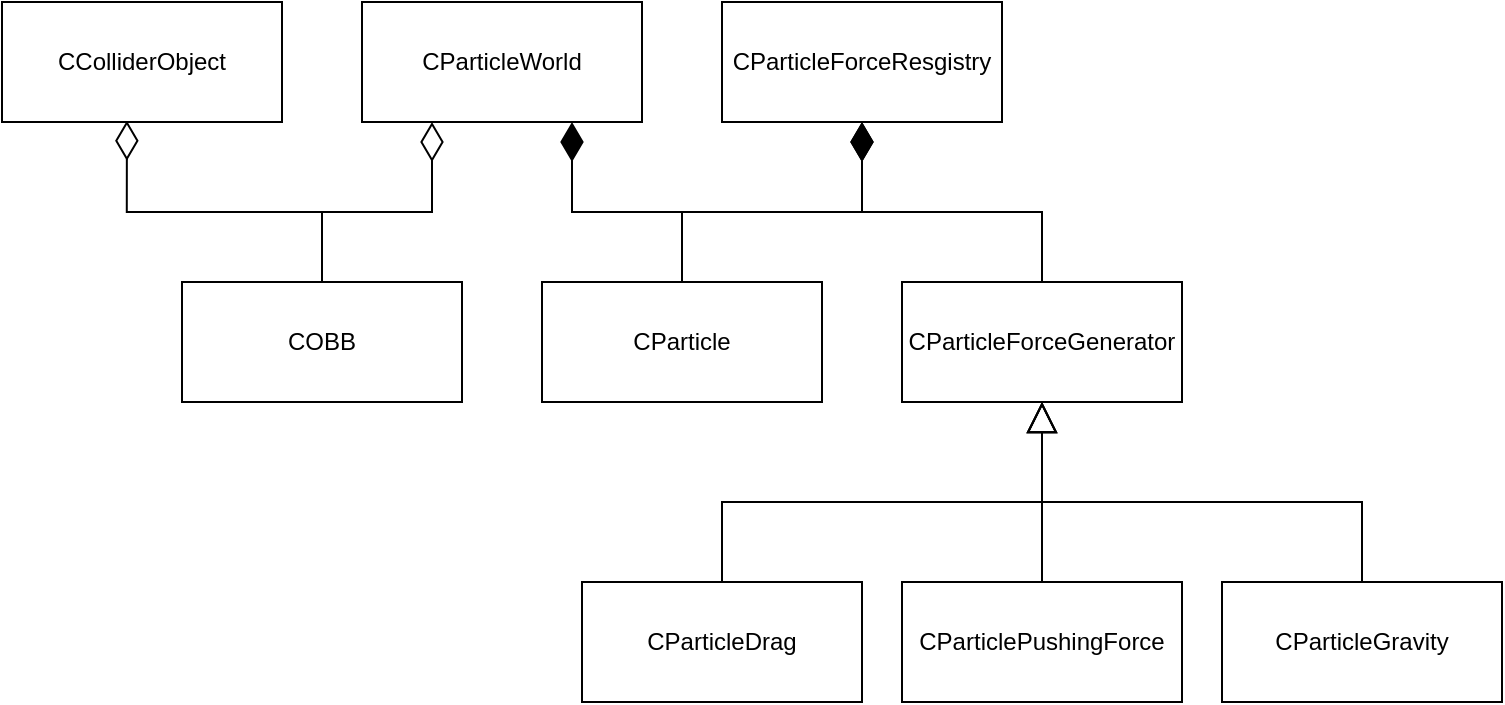 <mxfile version="13.6.2" type="device" pages="3"><diagram id="dTeIUXLXB-9YZwfcUO0c" name="Physics"><mxGraphModel dx="1024" dy="592" grid="1" gridSize="10" guides="1" tooltips="1" connect="1" arrows="1" fold="1" page="1" pageScale="1" pageWidth="827" pageHeight="1169" math="0" shadow="0"><root><mxCell id="0"/><mxCell id="1" parent="0"/><mxCell id="NY_JXkYlweQvQRCN9WwG-1" value="CParticleWorld" style="rounded=0;whiteSpace=wrap;html=1;" vertex="1" parent="1"><mxGeometry x="200" y="80" width="140" height="60" as="geometry"/></mxCell><mxCell id="NY_JXkYlweQvQRCN9WwG-2" style="edgeStyle=orthogonalEdgeStyle;rounded=0;orthogonalLoop=1;jettySize=auto;html=1;exitX=0.5;exitY=0;exitDx=0;exitDy=0;entryX=0.446;entryY=0.99;entryDx=0;entryDy=0;entryPerimeter=0;endArrow=diamondThin;endFill=0;endSize=17;startSize=5;" edge="1" parent="1" source="NY_JXkYlweQvQRCN9WwG-3" target="NY_JXkYlweQvQRCN9WwG-4"><mxGeometry relative="1" as="geometry"/></mxCell><mxCell id="NY_JXkYlweQvQRCN9WwG-3" value="COBB" style="rounded=0;whiteSpace=wrap;html=1;" vertex="1" parent="1"><mxGeometry x="110" y="220" width="140" height="60" as="geometry"/></mxCell><mxCell id="NY_JXkYlweQvQRCN9WwG-4" value="CColliderObject" style="rounded=0;whiteSpace=wrap;html=1;" vertex="1" parent="1"><mxGeometry x="20" y="80" width="140" height="60" as="geometry"/></mxCell><mxCell id="NY_JXkYlweQvQRCN9WwG-5" style="edgeStyle=orthogonalEdgeStyle;rounded=0;orthogonalLoop=1;jettySize=auto;html=1;exitX=0.5;exitY=0;exitDx=0;exitDy=0;entryX=0.75;entryY=1;entryDx=0;entryDy=0;startSize=5;endArrow=diamondThin;endFill=1;endSize=17;" edge="1" parent="1" source="NY_JXkYlweQvQRCN9WwG-7" target="NY_JXkYlweQvQRCN9WwG-1"><mxGeometry relative="1" as="geometry"/></mxCell><mxCell id="NY_JXkYlweQvQRCN9WwG-6" style="edgeStyle=orthogonalEdgeStyle;rounded=0;orthogonalLoop=1;jettySize=auto;html=1;exitX=0.5;exitY=0;exitDx=0;exitDy=0;entryX=0.5;entryY=1;entryDx=0;entryDy=0;startSize=5;endArrow=diamondThin;endFill=1;endSize=17;" edge="1" parent="1" source="NY_JXkYlweQvQRCN9WwG-7" target="NY_JXkYlweQvQRCN9WwG-8"><mxGeometry relative="1" as="geometry"/></mxCell><mxCell id="NY_JXkYlweQvQRCN9WwG-7" value="CParticle" style="rounded=0;whiteSpace=wrap;html=1;" vertex="1" parent="1"><mxGeometry x="290" y="220" width="140" height="60" as="geometry"/></mxCell><mxCell id="NY_JXkYlweQvQRCN9WwG-8" value="CParticleForceResgistry" style="rounded=0;whiteSpace=wrap;html=1;" vertex="1" parent="1"><mxGeometry x="380" y="80" width="140" height="60" as="geometry"/></mxCell><mxCell id="NY_JXkYlweQvQRCN9WwG-9" style="edgeStyle=orthogonalEdgeStyle;rounded=0;orthogonalLoop=1;jettySize=auto;html=1;exitX=0.5;exitY=0;exitDx=0;exitDy=0;entryX=0.5;entryY=1;entryDx=0;entryDy=0;startSize=5;endArrow=diamondThin;endFill=1;endSize=17;" edge="1" parent="1" source="NY_JXkYlweQvQRCN9WwG-10" target="NY_JXkYlweQvQRCN9WwG-8"><mxGeometry relative="1" as="geometry"/></mxCell><mxCell id="NY_JXkYlweQvQRCN9WwG-10" value="CParticleForceGenerator" style="rounded=0;whiteSpace=wrap;html=1;" vertex="1" parent="1"><mxGeometry x="470" y="220" width="140" height="60" as="geometry"/></mxCell><mxCell id="NY_JXkYlweQvQRCN9WwG-11" style="edgeStyle=orthogonalEdgeStyle;rounded=0;orthogonalLoop=1;jettySize=auto;html=1;exitX=0.5;exitY=0;exitDx=0;exitDy=0;entryX=0.5;entryY=1;entryDx=0;entryDy=0;startSize=5;endArrow=block;endFill=0;endSize=13;" edge="1" parent="1" source="NY_JXkYlweQvQRCN9WwG-12" target="NY_JXkYlweQvQRCN9WwG-10"><mxGeometry relative="1" as="geometry"/></mxCell><mxCell id="NY_JXkYlweQvQRCN9WwG-12" value="CParticleDrag" style="rounded=0;whiteSpace=wrap;html=1;" vertex="1" parent="1"><mxGeometry x="310" y="370" width="140" height="60" as="geometry"/></mxCell><mxCell id="NY_JXkYlweQvQRCN9WwG-13" style="edgeStyle=orthogonalEdgeStyle;rounded=0;orthogonalLoop=1;jettySize=auto;html=1;exitX=0.5;exitY=0;exitDx=0;exitDy=0;startSize=5;endArrow=block;endFill=0;endSize=13;" edge="1" parent="1" source="NY_JXkYlweQvQRCN9WwG-14"><mxGeometry relative="1" as="geometry"><mxPoint x="540" y="280" as="targetPoint"/></mxGeometry></mxCell><mxCell id="NY_JXkYlweQvQRCN9WwG-14" value="CParticlePushingForce" style="rounded=0;whiteSpace=wrap;html=1;" vertex="1" parent="1"><mxGeometry x="470" y="370" width="140" height="60" as="geometry"/></mxCell><mxCell id="NY_JXkYlweQvQRCN9WwG-15" style="edgeStyle=orthogonalEdgeStyle;rounded=0;orthogonalLoop=1;jettySize=auto;html=1;exitX=0.5;exitY=0;exitDx=0;exitDy=0;entryX=0.5;entryY=1;entryDx=0;entryDy=0;startSize=5;endArrow=block;endFill=0;endSize=13;" edge="1" parent="1" source="NY_JXkYlweQvQRCN9WwG-16" target="NY_JXkYlweQvQRCN9WwG-10"><mxGeometry relative="1" as="geometry"/></mxCell><mxCell id="NY_JXkYlweQvQRCN9WwG-16" value="CParticleGravity" style="rounded=0;whiteSpace=wrap;html=1;" vertex="1" parent="1"><mxGeometry x="630" y="370" width="140" height="60" as="geometry"/></mxCell><mxCell id="NY_JXkYlweQvQRCN9WwG-17" style="edgeStyle=orthogonalEdgeStyle;rounded=0;orthogonalLoop=1;jettySize=auto;html=1;exitX=0.5;exitY=0;exitDx=0;exitDy=0;entryX=0.25;entryY=1;entryDx=0;entryDy=0;endArrow=diamondThin;endFill=0;endSize=17;startSize=5;" edge="1" parent="1" source="NY_JXkYlweQvQRCN9WwG-3" target="NY_JXkYlweQvQRCN9WwG-1"><mxGeometry relative="1" as="geometry"><mxPoint x="190" y="230" as="sourcePoint"/><mxPoint x="92.44" y="149.4" as="targetPoint"/></mxGeometry></mxCell></root></mxGraphModel></diagram><diagram id="p_UU9lNcmjwCtC07L9z9" name="Main"><mxGraphModel dx="1024" dy="592" grid="1" gridSize="10" guides="1" tooltips="1" connect="1" arrows="1" fold="1" page="1" pageScale="1" pageWidth="827" pageHeight="1169" math="0" shadow="0"><root><mxCell id="nnt-Xb6hLn09u-_ZqWm0-0"/><mxCell id="nnt-Xb6hLn09u-_ZqWm0-1" parent="nnt-Xb6hLn09u-_ZqWm0-0"/><mxCell id="VL_CPPBW55P85TzLaMww-0" value="CMainGame" style="rounded=0;whiteSpace=wrap;html=1;" vertex="1" parent="nnt-Xb6hLn09u-_ZqWm0-1"><mxGeometry x="354" y="250" width="140" height="60" as="geometry"/></mxCell><mxCell id="VL_CPPBW55P85TzLaMww-1" style="edgeStyle=orthogonalEdgeStyle;rounded=0;orthogonalLoop=1;jettySize=auto;html=1;exitX=0.5;exitY=0;exitDx=0;exitDy=0;entryX=0.5;entryY=1;entryDx=0;entryDy=0;startSize=5;endArrow=diamondThin;endFill=1;endSize=17;" edge="1" parent="nnt-Xb6hLn09u-_ZqWm0-1" target="VL_CPPBW55P85TzLaMww-0" source="VL_CPPBW55P85TzLaMww-2"><mxGeometry relative="1" as="geometry"><mxPoint x="514" y="390" as="sourcePoint"/></mxGeometry></mxCell><mxCell id="VL_CPPBW55P85TzLaMww-2" value="CCamera" style="rounded=0;whiteSpace=wrap;html=1;" vertex="1" parent="nnt-Xb6hLn09u-_ZqWm0-1"><mxGeometry x="99" y="420" width="140" height="60" as="geometry"/></mxCell><mxCell id="VL_CPPBW55P85TzLaMww-23" style="edgeStyle=orthogonalEdgeStyle;rounded=0;orthogonalLoop=1;jettySize=auto;html=1;exitX=0.5;exitY=0;exitDx=0;exitDy=0;entryX=0.5;entryY=1;entryDx=0;entryDy=0;startSize=5;endArrow=diamondThin;endFill=1;endSize=17;" edge="1" parent="nnt-Xb6hLn09u-_ZqWm0-1" source="VL_CPPBW55P85TzLaMww-3" target="VL_CPPBW55P85TzLaMww-0"><mxGeometry relative="1" as="geometry"><Array as="points"><mxPoint x="89" y="585"/><mxPoint x="89" y="370"/><mxPoint x="424" y="370"/></Array></mxGeometry></mxCell><mxCell id="VL_CPPBW55P85TzLaMww-3" value="CGrid" style="rounded=0;whiteSpace=wrap;html=1;" vertex="1" parent="nnt-Xb6hLn09u-_ZqWm0-1"><mxGeometry x="19" y="555" width="140" height="60" as="geometry"/></mxCell><mxCell id="VL_CPPBW55P85TzLaMww-11" style="edgeStyle=orthogonalEdgeStyle;rounded=0;orthogonalLoop=1;jettySize=auto;html=1;exitX=0.5;exitY=0;exitDx=0;exitDy=0;entryX=0.5;entryY=1;entryDx=0;entryDy=0;startSize=5;endArrow=diamondThin;endFill=1;endSize=17;" edge="1" parent="nnt-Xb6hLn09u-_ZqWm0-1" source="VL_CPPBW55P85TzLaMww-4" target="VL_CPPBW55P85TzLaMww-0"><mxGeometry relative="1" as="geometry"/></mxCell><mxCell id="VL_CPPBW55P85TzLaMww-4" value="CUI" style="rounded=0;whiteSpace=wrap;html=1;" vertex="1" parent="nnt-Xb6hLn09u-_ZqWm0-1"><mxGeometry x="259" y="420" width="140" height="60" as="geometry"/></mxCell><mxCell id="VL_CPPBW55P85TzLaMww-12" style="edgeStyle=orthogonalEdgeStyle;rounded=0;orthogonalLoop=1;jettySize=auto;html=1;exitX=0.5;exitY=0;exitDx=0;exitDy=0;entryX=0.5;entryY=1;entryDx=0;entryDy=0;startSize=5;endArrow=diamondThin;endFill=1;endSize=17;" edge="1" parent="nnt-Xb6hLn09u-_ZqWm0-1" source="VL_CPPBW55P85TzLaMww-5" target="VL_CPPBW55P85TzLaMww-0"><mxGeometry relative="1" as="geometry"/></mxCell><mxCell id="VL_CPPBW55P85TzLaMww-5" value="CText" style="rounded=0;whiteSpace=wrap;html=1;" vertex="1" parent="nnt-Xb6hLn09u-_ZqWm0-1"><mxGeometry x="424" y="420" width="140" height="60" as="geometry"/></mxCell><mxCell id="VL_CPPBW55P85TzLaMww-20" style="edgeStyle=orthogonalEdgeStyle;rounded=0;orthogonalLoop=1;jettySize=auto;html=1;entryX=0.5;entryY=1;entryDx=0;entryDy=0;startSize=5;endArrow=diamondThin;endFill=1;endSize=17;exitX=0.5;exitY=0;exitDx=0;exitDy=0;" edge="1" parent="nnt-Xb6hLn09u-_ZqWm0-1" source="VL_CPPBW55P85TzLaMww-6" target="VL_CPPBW55P85TzLaMww-0"><mxGeometry relative="1" as="geometry"><Array as="points"><mxPoint x="739" y="370"/><mxPoint x="424" y="370"/></Array></mxGeometry></mxCell><mxCell id="VL_CPPBW55P85TzLaMww-6" value="CCharacter" style="rounded=0;whiteSpace=wrap;html=1;" vertex="1" parent="nnt-Xb6hLn09u-_ZqWm0-1"><mxGeometry x="669" y="555" width="140" height="60" as="geometry"/></mxCell><mxCell id="VL_CPPBW55P85TzLaMww-13" style="edgeStyle=orthogonalEdgeStyle;rounded=0;orthogonalLoop=1;jettySize=auto;html=1;exitX=0.5;exitY=0;exitDx=0;exitDy=0;entryX=0.5;entryY=1;entryDx=0;entryDy=0;startSize=5;endArrow=diamondThin;endFill=1;endSize=17;" edge="1" parent="nnt-Xb6hLn09u-_ZqWm0-1" source="VL_CPPBW55P85TzLaMww-7" target="VL_CPPBW55P85TzLaMww-0"><mxGeometry relative="1" as="geometry"/></mxCell><mxCell id="VL_CPPBW55P85TzLaMww-7" value="CLight" style="rounded=0;whiteSpace=wrap;html=1;" vertex="1" parent="nnt-Xb6hLn09u-_ZqWm0-1"><mxGeometry x="589" y="420" width="140" height="60" as="geometry"/></mxCell><mxCell id="VL_CPPBW55P85TzLaMww-22" style="edgeStyle=orthogonalEdgeStyle;rounded=0;orthogonalLoop=1;jettySize=auto;html=1;exitX=0.5;exitY=0;exitDx=0;exitDy=0;entryX=0.5;entryY=1;entryDx=0;entryDy=0;startSize=5;endArrow=diamondThin;endFill=1;endSize=17;" edge="1" parent="nnt-Xb6hLn09u-_ZqWm0-1" source="VL_CPPBW55P85TzLaMww-8" target="VL_CPPBW55P85TzLaMww-0"><mxGeometry relative="1" as="geometry"><Array as="points"><mxPoint x="579" y="555"/><mxPoint x="579" y="370"/><mxPoint x="424" y="370"/></Array></mxGeometry></mxCell><mxCell id="VL_CPPBW55P85TzLaMww-8" value="CFrustum" style="rounded=0;whiteSpace=wrap;html=1;" vertex="1" parent="nnt-Xb6hLn09u-_ZqWm0-1"><mxGeometry x="509" y="555" width="140" height="60" as="geometry"/></mxCell><mxCell id="VL_CPPBW55P85TzLaMww-24" style="edgeStyle=orthogonalEdgeStyle;rounded=0;orthogonalLoop=1;jettySize=auto;html=1;exitX=0.5;exitY=0;exitDx=0;exitDy=0;entryX=0.5;entryY=1;entryDx=0;entryDy=0;startSize=5;endArrow=diamondThin;endFill=1;endSize=17;" edge="1" parent="nnt-Xb6hLn09u-_ZqWm0-1" source="VL_CPPBW55P85TzLaMww-9" target="VL_CPPBW55P85TzLaMww-0"><mxGeometry relative="1" as="geometry"><Array as="points"><mxPoint x="249" y="370"/><mxPoint x="424" y="370"/></Array></mxGeometry></mxCell><mxCell id="VL_CPPBW55P85TzLaMww-9" value="CGridMap" style="rounded=0;whiteSpace=wrap;html=1;" vertex="1" parent="nnt-Xb6hLn09u-_ZqWm0-1"><mxGeometry x="179" y="555" width="140" height="60" as="geometry"/></mxCell></root></mxGraphModel></diagram><diagram id="DJwshL4kwWkda4wdOYry" name="Class"><mxGraphModel dx="1463" dy="846" grid="1" gridSize="10" guides="1" tooltips="1" connect="1" arrows="1" fold="1" page="1" pageScale="1" pageWidth="827" pageHeight="1169" math="0" shadow="0"><root><mxCell id="JTLJDyAAKd7zyJCbi9Zd-0"/><mxCell id="JTLJDyAAKd7zyJCbi9Zd-1" parent="JTLJDyAAKd7zyJCbi9Zd-0"/><mxCell id="SMj5n_77z6VihohfwJUk-47" style="edgeStyle=orthogonalEdgeStyle;rounded=0;orthogonalLoop=1;jettySize=auto;html=1;exitX=1;exitY=0.5;exitDx=0;exitDy=0;entryX=0.5;entryY=1;entryDx=0;entryDy=0;startSize=5;endArrow=block;endFill=0;endSize=13;" edge="1" parent="JTLJDyAAKd7zyJCbi9Zd-1" source="SMj5n_77z6VihohfwJUk-2" target="SMj5n_77z6VihohfwJUk-19"><mxGeometry relative="1" as="geometry"><Array as="points"><mxPoint x="259" y="380"/><mxPoint x="259" y="250"/><mxPoint x="339" y="250"/></Array></mxGeometry></mxCell><mxCell id="SMj5n_77z6VihohfwJUk-2" value="CCamera" style="rounded=0;whiteSpace=wrap;html=1;" vertex="1" parent="JTLJDyAAKd7zyJCbi9Zd-1"><mxGeometry x="109" y="350" width="140" height="60" as="geometry"/></mxCell><mxCell id="SMj5n_77z6VihohfwJUk-4" value="CGrid" style="rounded=0;whiteSpace=wrap;html=1;" vertex="1" parent="JTLJDyAAKd7zyJCbi9Zd-1"><mxGeometry x="39" y="490" width="140" height="60" as="geometry"/></mxCell><mxCell id="SMj5n_77z6VihohfwJUk-44" style="edgeStyle=orthogonalEdgeStyle;rounded=0;orthogonalLoop=1;jettySize=auto;html=1;exitX=0.5;exitY=0;exitDx=0;exitDy=0;entryX=0.5;entryY=1;entryDx=0;entryDy=0;startSize=5;endArrow=block;endFill=0;endSize=13;" edge="1" parent="JTLJDyAAKd7zyJCbi9Zd-1" source="SMj5n_77z6VihohfwJUk-6" target="SMj5n_77z6VihohfwJUk-19"><mxGeometry relative="1" as="geometry"><Array as="points"><mxPoint x="179" y="250"/><mxPoint x="339" y="250"/></Array></mxGeometry></mxCell><mxCell id="SMj5n_77z6VihohfwJUk-6" value="CUI" style="rounded=0;whiteSpace=wrap;html=1;" vertex="1" parent="JTLJDyAAKd7zyJCbi9Zd-1"><mxGeometry x="109" y="260" width="140" height="60" as="geometry"/></mxCell><mxCell id="SMj5n_77z6VihohfwJUk-8" value="CText" style="rounded=0;whiteSpace=wrap;html=1;" vertex="1" parent="JTLJDyAAKd7zyJCbi9Zd-1"><mxGeometry x="440" y="490" width="140" height="60" as="geometry"/></mxCell><mxCell id="SMj5n_77z6VihohfwJUk-40" style="edgeStyle=orthogonalEdgeStyle;rounded=0;orthogonalLoop=1;jettySize=auto;html=1;exitX=1;exitY=0.5;exitDx=0;exitDy=0;startSize=5;endArrow=block;endFill=0;endSize=13;" edge="1" parent="JTLJDyAAKd7zyJCbi9Zd-1" source="SMj5n_77z6VihohfwJUk-10"><mxGeometry relative="1" as="geometry"><mxPoint x="339" y="220" as="targetPoint"/><Array as="points"><mxPoint x="419" y="380"/><mxPoint x="419" y="250"/><mxPoint x="339" y="250"/></Array></mxGeometry></mxCell><mxCell id="SMj5n_77z6VihohfwJUk-10" value="CCharacter" style="rounded=0;whiteSpace=wrap;html=1;" vertex="1" parent="JTLJDyAAKd7zyJCbi9Zd-1"><mxGeometry x="269" y="350" width="140" height="60" as="geometry"/></mxCell><mxCell id="SMj5n_77z6VihohfwJUk-12" value="CLight" style="rounded=0;whiteSpace=wrap;html=1;" vertex="1" parent="JTLJDyAAKd7zyJCbi9Zd-1"><mxGeometry x="440" y="585" width="140" height="60" as="geometry"/></mxCell><mxCell id="SMj5n_77z6VihohfwJUk-34" style="edgeStyle=orthogonalEdgeStyle;rounded=0;orthogonalLoop=1;jettySize=auto;html=1;exitX=0.5;exitY=0;exitDx=0;exitDy=0;startSize=5;endArrow=diamondThin;endFill=0;endSize=17;entryX=0.5;entryY=1;entryDx=0;entryDy=0;" edge="1" parent="JTLJDyAAKd7zyJCbi9Zd-1" source="SMj5n_77z6VihohfwJUk-14" target="SMj5n_77z6VihohfwJUk-16"><mxGeometry relative="1" as="geometry"><mxPoint x="270" y="650" as="targetPoint"/></mxGeometry></mxCell><mxCell id="SMj5n_77z6VihohfwJUk-14" value="CFrustum" style="rounded=0;whiteSpace=wrap;html=1;" vertex="1" parent="JTLJDyAAKd7zyJCbi9Zd-1"><mxGeometry x="200" y="680" width="140" height="60" as="geometry"/></mxCell><mxCell id="SMj5n_77z6VihohfwJUk-33" style="edgeStyle=orthogonalEdgeStyle;rounded=0;orthogonalLoop=1;jettySize=auto;html=1;exitX=0.5;exitY=0;exitDx=0;exitDy=0;entryX=0.5;entryY=1;entryDx=0;entryDy=0;startSize=5;endArrow=block;endFill=0;endSize=13;" edge="1" parent="JTLJDyAAKd7zyJCbi9Zd-1" source="SMj5n_77z6VihohfwJUk-16" target="SMj5n_77z6VihohfwJUk-27"><mxGeometry relative="1" as="geometry"/></mxCell><mxCell id="SMj5n_77z6VihohfwJUk-16" value="CGridMap" style="rounded=0;whiteSpace=wrap;html=1;" vertex="1" parent="JTLJDyAAKd7zyJCbi9Zd-1"><mxGeometry x="200" y="585" width="140" height="60" as="geometry"/></mxCell><mxCell id="SMj5n_77z6VihohfwJUk-17" value="&amp;lt;&amp;lt; Template &amp;gt;&amp;gt;&lt;br&gt;Singletone" style="rounded=0;whiteSpace=wrap;html=1;" vertex="1" parent="JTLJDyAAKd7zyJCbi9Zd-1"><mxGeometry x="38" y="70" width="140" height="60" as="geometry"/></mxCell><mxCell id="SMj5n_77z6VihohfwJUk-35" style="edgeStyle=orthogonalEdgeStyle;rounded=0;orthogonalLoop=1;jettySize=auto;html=1;exitX=0.5;exitY=0;exitDx=0;exitDy=0;entryX=0.5;entryY=1;entryDx=0;entryDy=0;startSize=5;endArrow=block;endFill=0;endSize=13;" edge="1" parent="JTLJDyAAKd7zyJCbi9Zd-1" source="SMj5n_77z6VihohfwJUk-18" target="SMj5n_77z6VihohfwJUk-17"><mxGeometry relative="1" as="geometry"/></mxCell><mxCell id="SMj5n_77z6VihohfwJUk-18" value="CEventManager" style="rounded=0;whiteSpace=wrap;html=1;" vertex="1" parent="JTLJDyAAKd7zyJCbi9Zd-1"><mxGeometry x="38" y="160" width="140" height="60" as="geometry"/></mxCell><mxCell id="SMj5n_77z6VihohfwJUk-36" style="edgeStyle=orthogonalEdgeStyle;rounded=0;orthogonalLoop=1;jettySize=auto;html=1;exitX=0;exitY=0.5;exitDx=0;exitDy=0;entryX=1;entryY=0.5;entryDx=0;entryDy=0;startSize=5;endArrow=diamondThin;endFill=0;endSize=17;" edge="1" parent="JTLJDyAAKd7zyJCbi9Zd-1" source="SMj5n_77z6VihohfwJUk-19" target="SMj5n_77z6VihohfwJUk-18"><mxGeometry relative="1" as="geometry"/></mxCell><mxCell id="SMj5n_77z6VihohfwJUk-19" value="&amp;lt;&amp;lt; Abstract &amp;gt;&amp;gt;&lt;br&gt;IListener" style="rounded=0;whiteSpace=wrap;html=1;" vertex="1" parent="JTLJDyAAKd7zyJCbi9Zd-1"><mxGeometry x="269" y="160" width="140" height="60" as="geometry"/></mxCell><mxCell id="SMj5n_77z6VihohfwJUk-46" style="edgeStyle=orthogonalEdgeStyle;rounded=0;orthogonalLoop=1;jettySize=auto;html=1;exitX=0.5;exitY=0;exitDx=0;exitDy=0;entryX=0.5;entryY=1;entryDx=0;entryDy=0;startSize=5;endArrow=block;endFill=0;endSize=13;" edge="1" parent="JTLJDyAAKd7zyJCbi9Zd-1" source="SMj5n_77z6VihohfwJUk-20" target="SMj5n_77z6VihohfwJUk-19"><mxGeometry relative="1" as="geometry"/></mxCell><mxCell id="SMj5n_77z6VihohfwJUk-20" value="CGameManger" style="rounded=0;whiteSpace=wrap;html=1;" vertex="1" parent="JTLJDyAAKd7zyJCbi9Zd-1"><mxGeometry x="269" y="260" width="140" height="60" as="geometry"/></mxCell><mxCell id="SMj5n_77z6VihohfwJUk-48" style="edgeStyle=orthogonalEdgeStyle;rounded=0;orthogonalLoop=1;jettySize=auto;html=1;exitX=0;exitY=0.5;exitDx=0;exitDy=0;entryX=1;entryY=0.5;entryDx=0;entryDy=0;startSize=5;endArrow=block;endFill=0;endSize=13;" edge="1" parent="JTLJDyAAKd7zyJCbi9Zd-1" source="SMj5n_77z6VihohfwJUk-21" target="SMj5n_77z6VihohfwJUk-19"><mxGeometry relative="1" as="geometry"/></mxCell><mxCell id="SMj5n_77z6VihohfwJUk-50" style="edgeStyle=orthogonalEdgeStyle;rounded=0;orthogonalLoop=1;jettySize=auto;html=1;exitX=0.5;exitY=0;exitDx=0;exitDy=0;startSize=5;endArrow=diamondThin;endFill=1;endSize=17;" edge="1" parent="JTLJDyAAKd7zyJCbi9Zd-1" source="SMj5n_77z6VihohfwJUk-21" target="SMj5n_77z6VihohfwJUk-22"><mxGeometry relative="1" as="geometry"/></mxCell><mxCell id="SMj5n_77z6VihohfwJUk-21" value="&amp;lt;&amp;lt; Abstract &amp;gt;&amp;gt;&lt;br&gt;CObject" style="rounded=0;whiteSpace=wrap;html=1;" vertex="1" parent="JTLJDyAAKd7zyJCbi9Zd-1"><mxGeometry x="569" y="160" width="140" height="60" as="geometry"/></mxCell><mxCell id="SMj5n_77z6VihohfwJUk-22" value="CObjectManager" style="rounded=0;whiteSpace=wrap;html=1;" vertex="1" parent="JTLJDyAAKd7zyJCbi9Zd-1"><mxGeometry x="569" y="40" width="140" height="60" as="geometry"/></mxCell><mxCell id="SMj5n_77z6VihohfwJUk-51" style="edgeStyle=orthogonalEdgeStyle;rounded=0;orthogonalLoop=1;jettySize=auto;html=1;exitX=0.5;exitY=0;exitDx=0;exitDy=0;entryX=0.25;entryY=1;entryDx=0;entryDy=0;startSize=5;endArrow=block;endFill=0;endSize=13;" edge="1" parent="JTLJDyAAKd7zyJCbi9Zd-1" source="SMj5n_77z6VihohfwJUk-23" target="SMj5n_77z6VihohfwJUk-21"><mxGeometry relative="1" as="geometry"><Array as="points"><mxPoint x="549" y="250"/><mxPoint x="604" y="250"/></Array></mxGeometry></mxCell><mxCell id="SMj5n_77z6VihohfwJUk-23" value="CCube" style="rounded=0;whiteSpace=wrap;html=1;" vertex="1" parent="JTLJDyAAKd7zyJCbi9Zd-1"><mxGeometry x="479" y="260" width="140" height="60" as="geometry"/></mxCell><mxCell id="SMj5n_77z6VihohfwJUk-52" style="edgeStyle=orthogonalEdgeStyle;rounded=0;orthogonalLoop=1;jettySize=auto;html=1;exitX=0;exitY=0.5;exitDx=0;exitDy=0;entryX=0.25;entryY=1;entryDx=0;entryDy=0;startSize=5;endArrow=block;endFill=0;endSize=13;" edge="1" parent="JTLJDyAAKd7zyJCbi9Zd-1" source="SMj5n_77z6VihohfwJUk-24" target="SMj5n_77z6VihohfwJUk-21"><mxGeometry relative="1" as="geometry"><Array as="points"><mxPoint x="459" y="360"/><mxPoint x="459" y="250"/><mxPoint x="604" y="250"/></Array></mxGeometry></mxCell><mxCell id="SMj5n_77z6VihohfwJUk-24" value="CSphere" style="rounded=0;whiteSpace=wrap;html=1;" vertex="1" parent="JTLJDyAAKd7zyJCbi9Zd-1"><mxGeometry x="479" y="330" width="140" height="60" as="geometry"/></mxCell><mxCell id="SMj5n_77z6VihohfwJUk-49" style="edgeStyle=orthogonalEdgeStyle;rounded=0;orthogonalLoop=1;jettySize=auto;html=1;exitX=0.5;exitY=0;exitDx=0;exitDy=0;startSize=5;endArrow=diamondThin;endFill=0;endSize=17;entryX=0.75;entryY=1;entryDx=0;entryDy=0;" edge="1" parent="JTLJDyAAKd7zyJCbi9Zd-1" source="SMj5n_77z6VihohfwJUk-25" target="SMj5n_77z6VihohfwJUk-21"><mxGeometry relative="1" as="geometry"><Array as="points"><mxPoint x="719" y="250"/><mxPoint x="674" y="250"/></Array></mxGeometry></mxCell><mxCell id="SMj5n_77z6VihohfwJUk-25" value="CRay" style="rounded=0;whiteSpace=wrap;html=1;" vertex="1" parent="JTLJDyAAKd7zyJCbi9Zd-1"><mxGeometry x="649" y="260" width="140" height="60" as="geometry"/></mxCell><mxCell id="SMj5n_77z6VihohfwJUk-32" style="edgeStyle=orthogonalEdgeStyle;rounded=0;orthogonalLoop=1;jettySize=auto;html=1;exitX=0.5;exitY=0;exitDx=0;exitDy=0;entryX=0.5;entryY=1;entryDx=0;entryDy=0;startSize=5;endArrow=diamondThin;endFill=1;endSize=17;" edge="1" parent="JTLJDyAAKd7zyJCbi9Zd-1" source="SMj5n_77z6VihohfwJUk-26" target="SMj5n_77z6VihohfwJUk-4"><mxGeometry relative="1" as="geometry"/></mxCell><mxCell id="SMj5n_77z6VihohfwJUk-26" value="CPyramid" style="rounded=0;whiteSpace=wrap;html=1;" vertex="1" parent="JTLJDyAAKd7zyJCbi9Zd-1"><mxGeometry x="39" y="585" width="140" height="60" as="geometry"/></mxCell><mxCell id="SMj5n_77z6VihohfwJUk-27" value="IMap" style="rounded=0;whiteSpace=wrap;html=1;" vertex="1" parent="JTLJDyAAKd7zyJCbi9Zd-1"><mxGeometry x="200" y="490" width="140" height="60" as="geometry"/></mxCell><mxCell id="SMj5n_77z6VihohfwJUk-28" value="FMOD" style="rounded=0;whiteSpace=wrap;html=1;" vertex="1" parent="JTLJDyAAKd7zyJCbi9Zd-1"><mxGeometry x="440" y="680" width="140" height="60" as="geometry"/></mxCell><mxCell id="SMj5n_77z6VihohfwJUk-29" value="CTimeManager" style="rounded=0;whiteSpace=wrap;html=1;" vertex="1" parent="JTLJDyAAKd7zyJCbi9Zd-1"><mxGeometry x="630" y="490" width="140" height="60" as="geometry"/></mxCell><mxCell id="SMj5n_77z6VihohfwJUk-30" value="CSoundManager" style="rounded=0;whiteSpace=wrap;html=1;" vertex="1" parent="JTLJDyAAKd7zyJCbi9Zd-1"><mxGeometry x="630" y="585" width="140" height="60" as="geometry"/></mxCell><mxCell id="SMj5n_77z6VihohfwJUk-31" value="CDeviceManager" style="rounded=0;whiteSpace=wrap;html=1;" vertex="1" parent="JTLJDyAAKd7zyJCbi9Zd-1"><mxGeometry x="630" y="680" width="140" height="60" as="geometry"/></mxCell></root></mxGraphModel></diagram></mxfile>